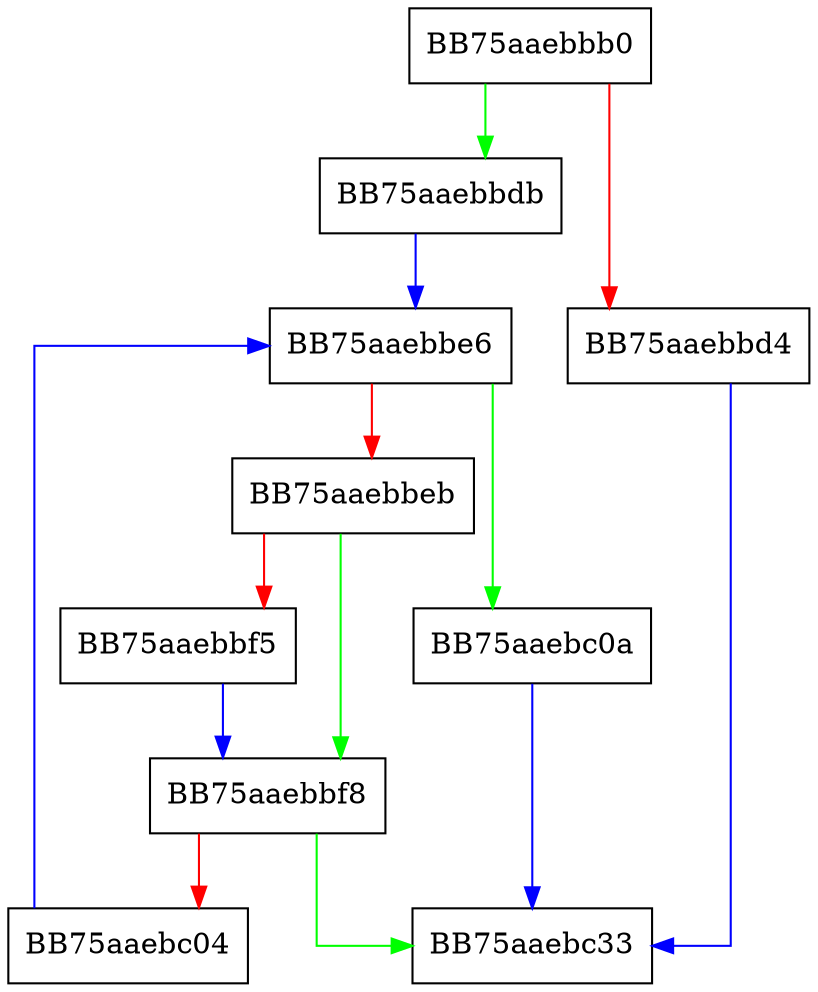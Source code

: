 digraph RequestThreatSampleByFilenameNoLock {
  node [shape="box"];
  graph [splines=ortho];
  BB75aaebbb0 -> BB75aaebbdb [color="green"];
  BB75aaebbb0 -> BB75aaebbd4 [color="red"];
  BB75aaebbd4 -> BB75aaebc33 [color="blue"];
  BB75aaebbdb -> BB75aaebbe6 [color="blue"];
  BB75aaebbe6 -> BB75aaebc0a [color="green"];
  BB75aaebbe6 -> BB75aaebbeb [color="red"];
  BB75aaebbeb -> BB75aaebbf8 [color="green"];
  BB75aaebbeb -> BB75aaebbf5 [color="red"];
  BB75aaebbf5 -> BB75aaebbf8 [color="blue"];
  BB75aaebbf8 -> BB75aaebc33 [color="green"];
  BB75aaebbf8 -> BB75aaebc04 [color="red"];
  BB75aaebc04 -> BB75aaebbe6 [color="blue"];
  BB75aaebc0a -> BB75aaebc33 [color="blue"];
}